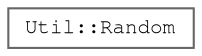 digraph "Graphical Class Hierarchy"
{
 // LATEX_PDF_SIZE
  bgcolor="transparent";
  edge [fontname=FreeMono,fontsize=10,labelfontname=FreeMono,labelfontsize=10];
  node [fontname=FreeMono,fontsize=10,shape=box,height=0.2,width=0.4];
  rankdir="LR";
  Node0 [label="Util::Random",height=0.2,width=0.4,color="grey40", fillcolor="white", style="filled",URL="$class_util_1_1_random.html",tooltip=" "];
}
